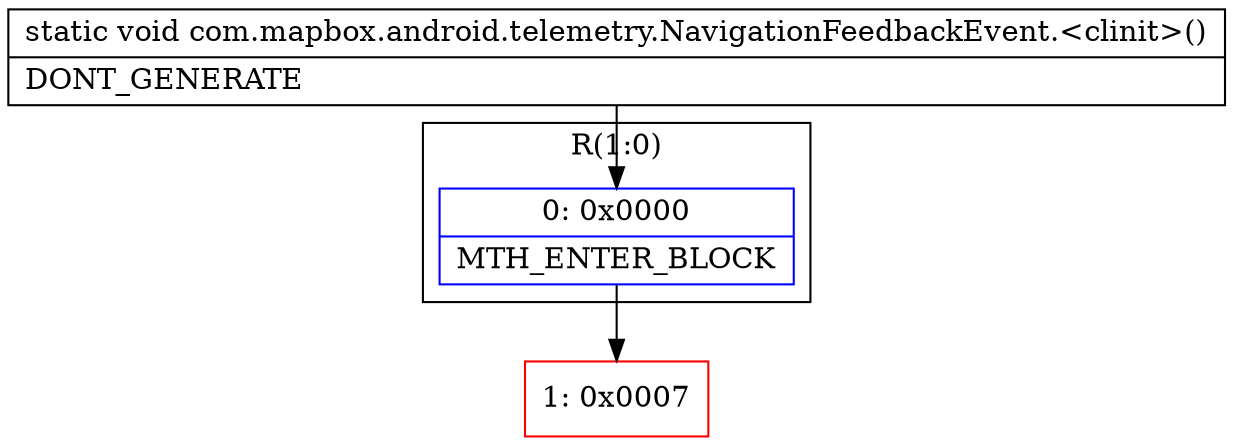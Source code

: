 digraph "CFG forcom.mapbox.android.telemetry.NavigationFeedbackEvent.\<clinit\>()V" {
subgraph cluster_Region_1148964756 {
label = "R(1:0)";
node [shape=record,color=blue];
Node_0 [shape=record,label="{0\:\ 0x0000|MTH_ENTER_BLOCK\l}"];
}
Node_1 [shape=record,color=red,label="{1\:\ 0x0007}"];
MethodNode[shape=record,label="{static void com.mapbox.android.telemetry.NavigationFeedbackEvent.\<clinit\>()  | DONT_GENERATE\l}"];
MethodNode -> Node_0;
Node_0 -> Node_1;
}

